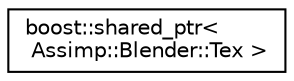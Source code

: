 digraph "Graphical Class Hierarchy"
{
  edge [fontname="Helvetica",fontsize="10",labelfontname="Helvetica",labelfontsize="10"];
  node [fontname="Helvetica",fontsize="10",shape=record];
  rankdir="LR";
  Node1 [label="boost::shared_ptr\<\l Assimp::Blender::Tex \>",height=0.2,width=0.4,color="black", fillcolor="white", style="filled",URL="$classboost_1_1shared__ptr.html"];
}
